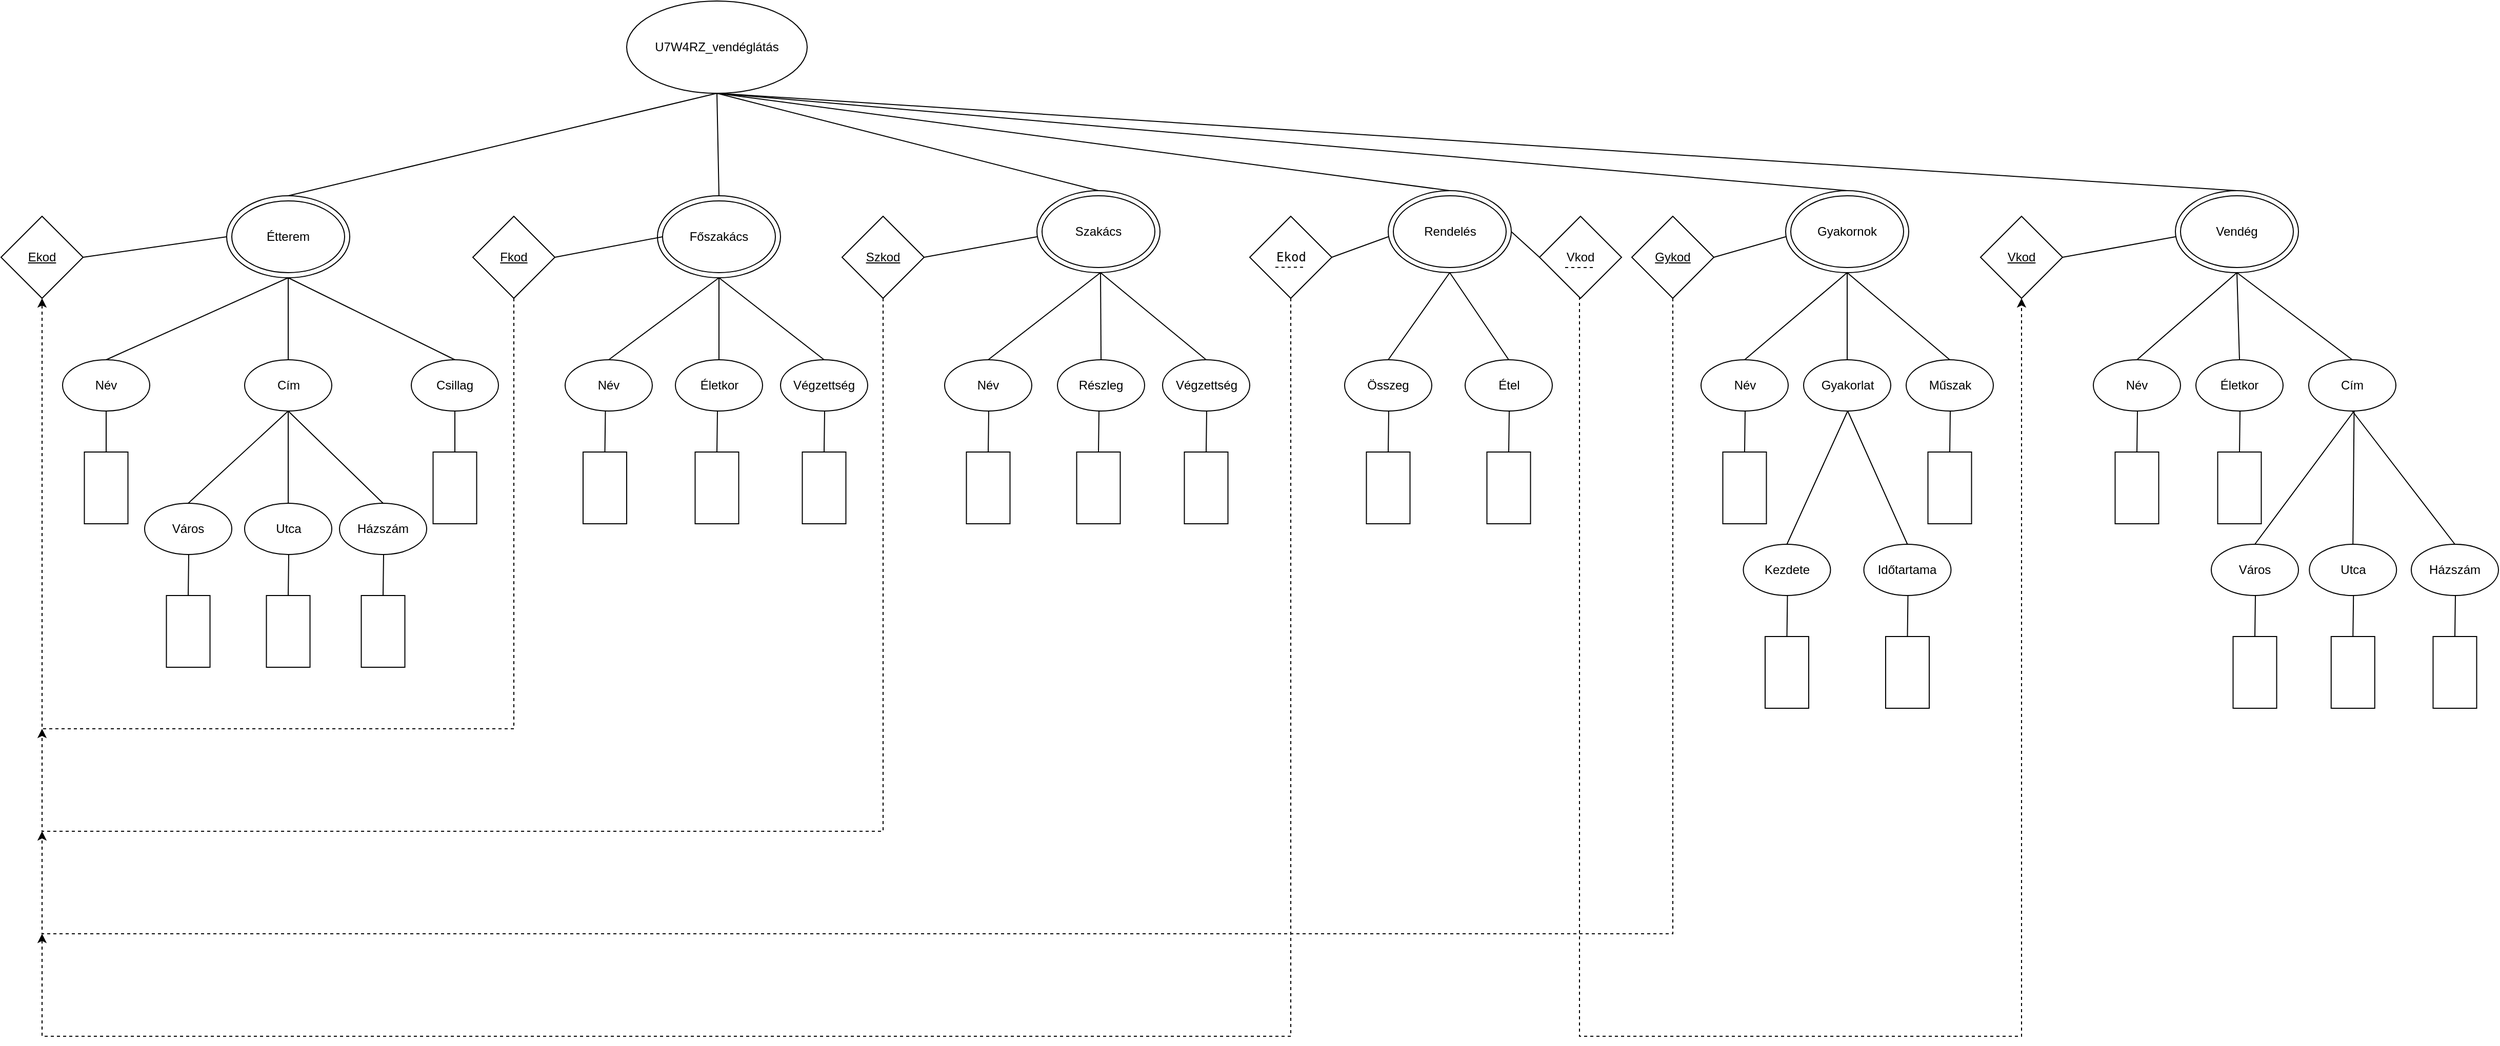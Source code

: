 <mxfile version="28.2.5">
  <diagram name="1 oldal" id="_nQqRZ-DHJSDxQSo--ur">
    <mxGraphModel dx="2722" dy="1145" grid="1" gridSize="10" guides="1" tooltips="1" connect="1" arrows="1" fold="1" page="1" pageScale="1" pageWidth="827" pageHeight="1169" math="0" shadow="0">
      <root>
        <mxCell id="0" />
        <mxCell id="1" parent="0" />
        <mxCell id="N8nY6ACUageVCmm9aM_i-1" value="U7W4RZ_vendéglátás" style="ellipse;whiteSpace=wrap;html=1;" parent="1" vertex="1">
          <mxGeometry x="420" y="50" width="176" height="90" as="geometry" />
        </mxCell>
        <mxCell id="N8nY6ACUageVCmm9aM_i-2" value="" style="ellipse;whiteSpace=wrap;html=1;" parent="1" vertex="1">
          <mxGeometry x="30" y="240" width="120" height="80" as="geometry" />
        </mxCell>
        <mxCell id="N8nY6ACUageVCmm9aM_i-3" value="Étterem" style="ellipse;whiteSpace=wrap;html=1;" parent="1" vertex="1">
          <mxGeometry x="35" y="245" width="110" height="70" as="geometry" />
        </mxCell>
        <mxCell id="N8nY6ACUageVCmm9aM_i-4" value="" style="ellipse;whiteSpace=wrap;html=1;" parent="1" vertex="1">
          <mxGeometry x="450" y="240" width="120" height="80" as="geometry" />
        </mxCell>
        <mxCell id="N8nY6ACUageVCmm9aM_i-5" value="Főszakács" style="ellipse;whiteSpace=wrap;html=1;" parent="1" vertex="1">
          <mxGeometry x="455" y="245" width="110" height="70" as="geometry" />
        </mxCell>
        <mxCell id="N8nY6ACUageVCmm9aM_i-6" value="" style="ellipse;whiteSpace=wrap;html=1;" parent="1" vertex="1">
          <mxGeometry x="820" y="235" width="120" height="80" as="geometry" />
        </mxCell>
        <mxCell id="N8nY6ACUageVCmm9aM_i-7" value="Szakács" style="ellipse;whiteSpace=wrap;html=1;" parent="1" vertex="1">
          <mxGeometry x="825" y="240" width="110" height="70" as="geometry" />
        </mxCell>
        <mxCell id="N8nY6ACUageVCmm9aM_i-8" value="" style="ellipse;whiteSpace=wrap;html=1;" parent="1" vertex="1">
          <mxGeometry x="1930" y="235" width="120" height="80" as="geometry" />
        </mxCell>
        <mxCell id="N8nY6ACUageVCmm9aM_i-9" value="Vendég" style="ellipse;whiteSpace=wrap;html=1;" parent="1" vertex="1">
          <mxGeometry x="1935" y="240" width="110" height="70" as="geometry" />
        </mxCell>
        <mxCell id="N8nY6ACUageVCmm9aM_i-12" value="" style="ellipse;whiteSpace=wrap;html=1;" parent="1" vertex="1">
          <mxGeometry x="1550" y="235" width="120" height="80" as="geometry" />
        </mxCell>
        <mxCell id="N8nY6ACUageVCmm9aM_i-13" value="Gyakornok" style="ellipse;whiteSpace=wrap;html=1;" parent="1" vertex="1">
          <mxGeometry x="1555" y="240" width="110" height="70" as="geometry" />
        </mxCell>
        <mxCell id="N8nY6ACUageVCmm9aM_i-14" value="" style="ellipse;whiteSpace=wrap;html=1;" parent="1" vertex="1">
          <mxGeometry x="1162.5" y="235" width="120" height="80" as="geometry" />
        </mxCell>
        <mxCell id="N8nY6ACUageVCmm9aM_i-15" value="Rendelés" style="ellipse;whiteSpace=wrap;html=1;" parent="1" vertex="1">
          <mxGeometry x="1167.5" y="240" width="110" height="70" as="geometry" />
        </mxCell>
        <mxCell id="N8nY6ACUageVCmm9aM_i-16" value="" style="endArrow=none;html=1;rounded=0;entryX=0.5;entryY=1;entryDx=0;entryDy=0;exitX=0.5;exitY=0;exitDx=0;exitDy=0;" parent="1" source="N8nY6ACUageVCmm9aM_i-2" target="N8nY6ACUageVCmm9aM_i-1" edge="1">
          <mxGeometry width="50" height="50" relative="1" as="geometry">
            <mxPoint x="390" y="380" as="sourcePoint" />
            <mxPoint x="440" y="330" as="targetPoint" />
          </mxGeometry>
        </mxCell>
        <mxCell id="N8nY6ACUageVCmm9aM_i-17" value="" style="endArrow=none;html=1;rounded=0;entryX=0.5;entryY=1;entryDx=0;entryDy=0;exitX=0.5;exitY=0;exitDx=0;exitDy=0;" parent="1" source="N8nY6ACUageVCmm9aM_i-4" target="N8nY6ACUageVCmm9aM_i-1" edge="1">
          <mxGeometry width="50" height="50" relative="1" as="geometry">
            <mxPoint x="695" y="285" as="sourcePoint" />
            <mxPoint x="763" y="135" as="targetPoint" />
          </mxGeometry>
        </mxCell>
        <mxCell id="N8nY6ACUageVCmm9aM_i-18" value="" style="endArrow=none;html=1;rounded=0;entryX=0.5;entryY=1;entryDx=0;entryDy=0;exitX=0.5;exitY=0;exitDx=0;exitDy=0;" parent="1" source="N8nY6ACUageVCmm9aM_i-6" target="N8nY6ACUageVCmm9aM_i-1" edge="1">
          <mxGeometry width="50" height="50" relative="1" as="geometry">
            <mxPoint x="800" y="325" as="sourcePoint" />
            <mxPoint x="798" y="145" as="targetPoint" />
          </mxGeometry>
        </mxCell>
        <mxCell id="N8nY6ACUageVCmm9aM_i-19" value="" style="endArrow=none;html=1;rounded=0;entryX=0.5;entryY=1;entryDx=0;entryDy=0;exitX=0.5;exitY=0;exitDx=0;exitDy=0;" parent="1" source="N8nY6ACUageVCmm9aM_i-14" target="N8nY6ACUageVCmm9aM_i-1" edge="1">
          <mxGeometry width="50" height="50" relative="1" as="geometry">
            <mxPoint x="880" y="325" as="sourcePoint" />
            <mxPoint x="798" y="145" as="targetPoint" />
          </mxGeometry>
        </mxCell>
        <mxCell id="N8nY6ACUageVCmm9aM_i-20" value="" style="endArrow=none;html=1;rounded=0;entryX=0.5;entryY=1;entryDx=0;entryDy=0;exitX=0.5;exitY=0;exitDx=0;exitDy=0;" parent="1" source="N8nY6ACUageVCmm9aM_i-12" target="N8nY6ACUageVCmm9aM_i-1" edge="1">
          <mxGeometry width="50" height="50" relative="1" as="geometry">
            <mxPoint x="1020" y="325" as="sourcePoint" />
            <mxPoint x="798" y="145" as="targetPoint" />
          </mxGeometry>
        </mxCell>
        <mxCell id="N8nY6ACUageVCmm9aM_i-21" value="" style="endArrow=none;html=1;rounded=0;exitX=0.5;exitY=0;exitDx=0;exitDy=0;entryX=0.5;entryY=1;entryDx=0;entryDy=0;" parent="1" source="N8nY6ACUageVCmm9aM_i-8" target="N8nY6ACUageVCmm9aM_i-1" edge="1">
          <mxGeometry width="50" height="50" relative="1" as="geometry">
            <mxPoint x="1100" y="225" as="sourcePoint" />
            <mxPoint x="800" y="145" as="targetPoint" />
          </mxGeometry>
        </mxCell>
        <mxCell id="N8nY6ACUageVCmm9aM_i-22" value="Név" style="ellipse;whiteSpace=wrap;html=1;" parent="1" vertex="1">
          <mxGeometry x="-130" y="400" width="85" height="50" as="geometry" />
        </mxCell>
        <mxCell id="N8nY6ACUageVCmm9aM_i-23" value="Cím" style="ellipse;whiteSpace=wrap;html=1;" parent="1" vertex="1">
          <mxGeometry x="47.5" y="400" width="85" height="50" as="geometry" />
        </mxCell>
        <mxCell id="N8nY6ACUageVCmm9aM_i-24" value="Csillag" style="ellipse;whiteSpace=wrap;html=1;" parent="1" vertex="1">
          <mxGeometry x="210" y="400" width="85" height="50" as="geometry" />
        </mxCell>
        <mxCell id="N8nY6ACUageVCmm9aM_i-25" value="" style="endArrow=none;html=1;rounded=0;entryX=0.5;entryY=1;entryDx=0;entryDy=0;exitX=0.5;exitY=0;exitDx=0;exitDy=0;" parent="1" source="N8nY6ACUageVCmm9aM_i-22" target="N8nY6ACUageVCmm9aM_i-2" edge="1">
          <mxGeometry width="50" height="50" relative="1" as="geometry">
            <mxPoint x="330" y="380" as="sourcePoint" />
            <mxPoint x="20" y="320" as="targetPoint" />
          </mxGeometry>
        </mxCell>
        <mxCell id="N8nY6ACUageVCmm9aM_i-26" value="" style="endArrow=none;html=1;rounded=0;entryX=0.5;entryY=1;entryDx=0;entryDy=0;exitX=0.5;exitY=0;exitDx=0;exitDy=0;" parent="1" source="N8nY6ACUageVCmm9aM_i-23" target="N8nY6ACUageVCmm9aM_i-2" edge="1">
          <mxGeometry width="50" height="50" relative="1" as="geometry">
            <mxPoint x="30" y="440" as="sourcePoint" />
            <mxPoint x="137" y="360" as="targetPoint" />
          </mxGeometry>
        </mxCell>
        <mxCell id="N8nY6ACUageVCmm9aM_i-27" value="" style="endArrow=none;html=1;rounded=0;entryX=0.5;entryY=1;entryDx=0;entryDy=0;exitX=0.5;exitY=0;exitDx=0;exitDy=0;" parent="1" source="N8nY6ACUageVCmm9aM_i-24" target="N8nY6ACUageVCmm9aM_i-2" edge="1">
          <mxGeometry width="50" height="50" relative="1" as="geometry">
            <mxPoint x="210" y="450" as="sourcePoint" />
            <mxPoint x="150" y="320" as="targetPoint" />
          </mxGeometry>
        </mxCell>
        <mxCell id="N8nY6ACUageVCmm9aM_i-28" value="" style="rounded=0;whiteSpace=wrap;html=1;direction=south;" parent="1" vertex="1">
          <mxGeometry x="-108.75" y="490" width="42.5" height="70" as="geometry" />
        </mxCell>
        <mxCell id="N8nY6ACUageVCmm9aM_i-29" value="" style="endArrow=none;html=1;rounded=0;entryX=0.5;entryY=1;entryDx=0;entryDy=0;exitX=0;exitY=0.5;exitDx=0;exitDy=0;" parent="1" source="N8nY6ACUageVCmm9aM_i-28" target="N8nY6ACUageVCmm9aM_i-22" edge="1">
          <mxGeometry width="50" height="50" relative="1" as="geometry">
            <mxPoint x="330" y="380" as="sourcePoint" />
            <mxPoint x="380" y="330" as="targetPoint" />
          </mxGeometry>
        </mxCell>
        <mxCell id="N8nY6ACUageVCmm9aM_i-30" value="" style="rounded=0;whiteSpace=wrap;html=1;direction=south;" parent="1" vertex="1">
          <mxGeometry x="231.25" y="490" width="42.5" height="70" as="geometry" />
        </mxCell>
        <mxCell id="N8nY6ACUageVCmm9aM_i-31" value="" style="endArrow=none;html=1;rounded=0;exitX=0;exitY=0.5;exitDx=0;exitDy=0;entryX=0.5;entryY=1;entryDx=0;entryDy=0;" parent="1" source="N8nY6ACUageVCmm9aM_i-30" target="N8nY6ACUageVCmm9aM_i-24" edge="1">
          <mxGeometry width="50" height="50" relative="1" as="geometry">
            <mxPoint x="40" y="500" as="sourcePoint" />
            <mxPoint x="60" y="470" as="targetPoint" />
          </mxGeometry>
        </mxCell>
        <mxCell id="N8nY6ACUageVCmm9aM_i-32" value="Város" style="ellipse;whiteSpace=wrap;html=1;" parent="1" vertex="1">
          <mxGeometry x="-50" y="540" width="85" height="50" as="geometry" />
        </mxCell>
        <mxCell id="N8nY6ACUageVCmm9aM_i-33" value="Utca" style="ellipse;whiteSpace=wrap;html=1;" parent="1" vertex="1">
          <mxGeometry x="47.5" y="540" width="85" height="50" as="geometry" />
        </mxCell>
        <mxCell id="N8nY6ACUageVCmm9aM_i-34" value="Házszám" style="ellipse;whiteSpace=wrap;html=1;" parent="1" vertex="1">
          <mxGeometry x="140" y="540" width="85" height="50" as="geometry" />
        </mxCell>
        <mxCell id="N8nY6ACUageVCmm9aM_i-35" value="" style="endArrow=none;html=1;rounded=0;entryX=0.5;entryY=1;entryDx=0;entryDy=0;exitX=0.5;exitY=0;exitDx=0;exitDy=0;" parent="1" source="N8nY6ACUageVCmm9aM_i-32" target="N8nY6ACUageVCmm9aM_i-23" edge="1">
          <mxGeometry width="50" height="50" relative="1" as="geometry">
            <mxPoint x="-20" y="450" as="sourcePoint" />
            <mxPoint x="157" y="370" as="targetPoint" />
          </mxGeometry>
        </mxCell>
        <mxCell id="N8nY6ACUageVCmm9aM_i-36" value="" style="endArrow=none;html=1;rounded=0;entryX=0.5;entryY=1;entryDx=0;entryDy=0;exitX=0.5;exitY=0;exitDx=0;exitDy=0;" parent="1" source="N8nY6ACUageVCmm9aM_i-33" target="N8nY6ACUageVCmm9aM_i-23" edge="1">
          <mxGeometry width="50" height="50" relative="1" as="geometry">
            <mxPoint x="150" y="540" as="sourcePoint" />
            <mxPoint x="327" y="460" as="targetPoint" />
          </mxGeometry>
        </mxCell>
        <mxCell id="N8nY6ACUageVCmm9aM_i-37" value="" style="endArrow=none;html=1;rounded=0;entryX=0.5;entryY=1;entryDx=0;entryDy=0;exitX=0.5;exitY=0;exitDx=0;exitDy=0;" parent="1" source="N8nY6ACUageVCmm9aM_i-34" target="N8nY6ACUageVCmm9aM_i-23" edge="1">
          <mxGeometry width="50" height="50" relative="1" as="geometry">
            <mxPoint x="100" y="550" as="sourcePoint" />
            <mxPoint x="277" y="470" as="targetPoint" />
          </mxGeometry>
        </mxCell>
        <mxCell id="N8nY6ACUageVCmm9aM_i-38" value="" style="rounded=0;whiteSpace=wrap;html=1;direction=south;" parent="1" vertex="1">
          <mxGeometry x="-28.75" y="630" width="42.5" height="70" as="geometry" />
        </mxCell>
        <mxCell id="N8nY6ACUageVCmm9aM_i-39" value="" style="endArrow=none;html=1;rounded=0;entryX=0.5;entryY=1;entryDx=0;entryDy=0;exitX=0;exitY=0.5;exitDx=0;exitDy=0;" parent="1" source="N8nY6ACUageVCmm9aM_i-38" edge="1">
          <mxGeometry width="50" height="50" relative="1" as="geometry">
            <mxPoint x="410" y="520" as="sourcePoint" />
            <mxPoint x="-7" y="590" as="targetPoint" />
          </mxGeometry>
        </mxCell>
        <mxCell id="N8nY6ACUageVCmm9aM_i-40" value="" style="rounded=0;whiteSpace=wrap;html=1;direction=south;" parent="1" vertex="1">
          <mxGeometry x="68.75" y="630" width="42.5" height="70" as="geometry" />
        </mxCell>
        <mxCell id="N8nY6ACUageVCmm9aM_i-41" value="" style="endArrow=none;html=1;rounded=0;entryX=0.5;entryY=1;entryDx=0;entryDy=0;exitX=0;exitY=0.5;exitDx=0;exitDy=0;" parent="1" source="N8nY6ACUageVCmm9aM_i-40" edge="1">
          <mxGeometry width="50" height="50" relative="1" as="geometry">
            <mxPoint x="507.5" y="520" as="sourcePoint" />
            <mxPoint x="90.5" y="590" as="targetPoint" />
          </mxGeometry>
        </mxCell>
        <mxCell id="N8nY6ACUageVCmm9aM_i-42" value="" style="rounded=0;whiteSpace=wrap;html=1;direction=south;" parent="1" vertex="1">
          <mxGeometry x="161.25" y="630" width="42.5" height="70" as="geometry" />
        </mxCell>
        <mxCell id="N8nY6ACUageVCmm9aM_i-43" value="" style="endArrow=none;html=1;rounded=0;entryX=0.5;entryY=1;entryDx=0;entryDy=0;exitX=0;exitY=0.5;exitDx=0;exitDy=0;" parent="1" source="N8nY6ACUageVCmm9aM_i-42" edge="1">
          <mxGeometry width="50" height="50" relative="1" as="geometry">
            <mxPoint x="600" y="520" as="sourcePoint" />
            <mxPoint x="183" y="590" as="targetPoint" />
          </mxGeometry>
        </mxCell>
        <mxCell id="N8nY6ACUageVCmm9aM_i-44" value="&lt;u&gt;Ekod&lt;/u&gt;" style="rhombus;whiteSpace=wrap;html=1;" parent="1" vertex="1">
          <mxGeometry x="-190" y="260" width="80" height="80" as="geometry" />
        </mxCell>
        <mxCell id="N8nY6ACUageVCmm9aM_i-45" value="" style="endArrow=none;html=1;rounded=0;entryX=0;entryY=0.5;entryDx=0;entryDy=0;exitX=1;exitY=0.5;exitDx=0;exitDy=0;" parent="1" source="N8nY6ACUageVCmm9aM_i-44" target="N8nY6ACUageVCmm9aM_i-2" edge="1">
          <mxGeometry width="50" height="50" relative="1" as="geometry">
            <mxPoint x="10" y="410" as="sourcePoint" />
            <mxPoint x="187" y="330" as="targetPoint" />
          </mxGeometry>
        </mxCell>
        <mxCell id="il1cukU8HczHpNiMkcWU-1" value="Név" style="ellipse;whiteSpace=wrap;html=1;" parent="1" vertex="1">
          <mxGeometry x="360" y="400" width="85" height="50" as="geometry" />
        </mxCell>
        <mxCell id="il1cukU8HczHpNiMkcWU-2" value="" style="endArrow=none;html=1;rounded=0;entryX=0.5;entryY=1;entryDx=0;entryDy=0;exitX=0.5;exitY=0;exitDx=0;exitDy=0;" parent="1" source="il1cukU8HczHpNiMkcWU-1" target="N8nY6ACUageVCmm9aM_i-4" edge="1">
          <mxGeometry width="50" height="50" relative="1" as="geometry">
            <mxPoint x="820" y="380" as="sourcePoint" />
            <mxPoint x="525" y="260" as="targetPoint" />
          </mxGeometry>
        </mxCell>
        <mxCell id="il1cukU8HczHpNiMkcWU-3" value="Életkor" style="ellipse;whiteSpace=wrap;html=1;" parent="1" vertex="1">
          <mxGeometry x="467.5" y="400" width="85" height="50" as="geometry" />
        </mxCell>
        <mxCell id="il1cukU8HczHpNiMkcWU-4" value="" style="endArrow=none;html=1;rounded=0;entryX=0.5;entryY=1;entryDx=0;entryDy=0;exitX=0.5;exitY=0;exitDx=0;exitDy=0;" parent="1" source="il1cukU8HczHpNiMkcWU-3" target="N8nY6ACUageVCmm9aM_i-4" edge="1">
          <mxGeometry width="50" height="50" relative="1" as="geometry">
            <mxPoint x="945" y="400" as="sourcePoint" />
            <mxPoint x="495" y="260" as="targetPoint" />
          </mxGeometry>
        </mxCell>
        <mxCell id="il1cukU8HczHpNiMkcWU-5" value="Végzettség" style="ellipse;whiteSpace=wrap;html=1;" parent="1" vertex="1">
          <mxGeometry x="570" y="400" width="85" height="50" as="geometry" />
        </mxCell>
        <mxCell id="il1cukU8HczHpNiMkcWU-6" value="" style="endArrow=none;html=1;rounded=0;entryX=0.5;entryY=1;entryDx=0;entryDy=0;exitX=0.5;exitY=0;exitDx=0;exitDy=0;" parent="1" source="il1cukU8HczHpNiMkcWU-5" target="N8nY6ACUageVCmm9aM_i-4" edge="1">
          <mxGeometry width="50" height="50" relative="1" as="geometry">
            <mxPoint x="1010" y="430" as="sourcePoint" />
            <mxPoint x="770" y="370" as="targetPoint" />
          </mxGeometry>
        </mxCell>
        <mxCell id="il1cukU8HczHpNiMkcWU-7" value="&lt;u&gt;Fkod&lt;/u&gt;" style="rhombus;whiteSpace=wrap;html=1;" parent="1" vertex="1">
          <mxGeometry x="270" y="260" width="80" height="80" as="geometry" />
        </mxCell>
        <mxCell id="il1cukU8HczHpNiMkcWU-8" value="" style="endArrow=none;html=1;rounded=0;entryX=0;entryY=0.5;entryDx=0;entryDy=0;exitX=1;exitY=0.5;exitDx=0;exitDy=0;" parent="1" source="il1cukU8HczHpNiMkcWU-7" edge="1">
          <mxGeometry width="50" height="50" relative="1" as="geometry">
            <mxPoint x="421.25" y="410" as="sourcePoint" />
            <mxPoint x="455" y="280" as="targetPoint" />
          </mxGeometry>
        </mxCell>
        <mxCell id="eT_4xWU_fe6jKY7ryJaL-1" value="&lt;u&gt;Szkod&lt;/u&gt;" style="rhombus;whiteSpace=wrap;html=1;" parent="1" vertex="1">
          <mxGeometry x="630" y="260" width="80" height="80" as="geometry" />
        </mxCell>
        <mxCell id="eT_4xWU_fe6jKY7ryJaL-2" value="" style="endArrow=none;html=1;rounded=0;entryX=0;entryY=0.5;entryDx=0;entryDy=0;exitX=1;exitY=0.5;exitDx=0;exitDy=0;" parent="1" source="eT_4xWU_fe6jKY7ryJaL-1" edge="1">
          <mxGeometry width="50" height="50" relative="1" as="geometry">
            <mxPoint x="786.25" y="410" as="sourcePoint" />
            <mxPoint x="820" y="280" as="targetPoint" />
          </mxGeometry>
        </mxCell>
        <mxCell id="eT_4xWU_fe6jKY7ryJaL-3" value="Név" style="ellipse;whiteSpace=wrap;html=1;" parent="1" vertex="1">
          <mxGeometry x="730" y="400" width="85" height="50" as="geometry" />
        </mxCell>
        <mxCell id="eT_4xWU_fe6jKY7ryJaL-4" value="Részleg" style="ellipse;whiteSpace=wrap;html=1;" parent="1" vertex="1">
          <mxGeometry x="840" y="400" width="85" height="50" as="geometry" />
        </mxCell>
        <mxCell id="eT_4xWU_fe6jKY7ryJaL-5" value="Végzettség" style="ellipse;whiteSpace=wrap;html=1;" parent="1" vertex="1">
          <mxGeometry x="942.5" y="400" width="85" height="50" as="geometry" />
        </mxCell>
        <mxCell id="eT_4xWU_fe6jKY7ryJaL-6" value="" style="endArrow=none;html=1;rounded=0;entryX=0.5;entryY=1;entryDx=0;entryDy=0;exitX=0.5;exitY=0;exitDx=0;exitDy=0;" parent="1" source="eT_4xWU_fe6jKY7ryJaL-3" edge="1">
          <mxGeometry width="50" height="50" relative="1" as="geometry">
            <mxPoint x="775" y="395" as="sourcePoint" />
            <mxPoint x="882" y="315" as="targetPoint" />
          </mxGeometry>
        </mxCell>
        <mxCell id="eT_4xWU_fe6jKY7ryJaL-7" value="" style="endArrow=none;html=1;rounded=0;entryX=0.5;entryY=1;entryDx=0;entryDy=0;exitX=0.5;exitY=0;exitDx=0;exitDy=0;" parent="1" source="eT_4xWU_fe6jKY7ryJaL-4" edge="1">
          <mxGeometry width="50" height="50" relative="1" as="geometry">
            <mxPoint x="882" y="395" as="sourcePoint" />
            <mxPoint x="882" y="315" as="targetPoint" />
          </mxGeometry>
        </mxCell>
        <mxCell id="eT_4xWU_fe6jKY7ryJaL-8" value="" style="endArrow=none;html=1;rounded=0;entryX=0.5;entryY=1;entryDx=0;entryDy=0;exitX=0.5;exitY=0;exitDx=0;exitDy=0;" parent="1" source="eT_4xWU_fe6jKY7ryJaL-5" edge="1">
          <mxGeometry width="50" height="50" relative="1" as="geometry">
            <mxPoint x="985" y="395" as="sourcePoint" />
            <mxPoint x="882" y="315" as="targetPoint" />
          </mxGeometry>
        </mxCell>
        <mxCell id="eT_4xWU_fe6jKY7ryJaL-10" value="Összeg" style="ellipse;whiteSpace=wrap;html=1;" parent="1" vertex="1">
          <mxGeometry x="1120" y="400" width="85" height="50" as="geometry" />
        </mxCell>
        <mxCell id="eT_4xWU_fe6jKY7ryJaL-11" value="Étel" style="ellipse;whiteSpace=wrap;html=1;" parent="1" vertex="1">
          <mxGeometry x="1237.5" y="400" width="85" height="50" as="geometry" />
        </mxCell>
        <mxCell id="eT_4xWU_fe6jKY7ryJaL-12" value="" style="endArrow=none;html=1;rounded=0;entryX=0.5;entryY=1;entryDx=0;entryDy=0;exitX=0.5;exitY=0;exitDx=0;exitDy=0;" parent="1" source="eT_4xWU_fe6jKY7ryJaL-10" target="N8nY6ACUageVCmm9aM_i-14" edge="1">
          <mxGeometry width="50" height="50" relative="1" as="geometry">
            <mxPoint x="1043" y="435" as="sourcePoint" />
            <mxPoint x="940" y="350" as="targetPoint" />
          </mxGeometry>
        </mxCell>
        <mxCell id="eT_4xWU_fe6jKY7ryJaL-13" value="" style="endArrow=none;html=1;rounded=0;entryX=0.5;entryY=1;entryDx=0;entryDy=0;exitX=0.5;exitY=0;exitDx=0;exitDy=0;" parent="1" source="eT_4xWU_fe6jKY7ryJaL-11" target="N8nY6ACUageVCmm9aM_i-14" edge="1">
          <mxGeometry width="50" height="50" relative="1" as="geometry">
            <mxPoint x="1343" y="425" as="sourcePoint" />
            <mxPoint x="1240" y="340" as="targetPoint" />
          </mxGeometry>
        </mxCell>
        <mxCell id="eT_4xWU_fe6jKY7ryJaL-14" value="Név" style="ellipse;whiteSpace=wrap;html=1;" parent="1" vertex="1">
          <mxGeometry x="1467.5" y="400" width="85" height="50" as="geometry" />
        </mxCell>
        <mxCell id="eT_4xWU_fe6jKY7ryJaL-15" value="&lt;u&gt;Gykod&lt;/u&gt;" style="rhombus;whiteSpace=wrap;html=1;" parent="1" vertex="1">
          <mxGeometry x="1400" y="260" width="80" height="80" as="geometry" />
        </mxCell>
        <mxCell id="eT_4xWU_fe6jKY7ryJaL-16" value="" style="endArrow=none;html=1;rounded=0;entryX=0;entryY=0.5;entryDx=0;entryDy=0;exitX=1;exitY=0.5;exitDx=0;exitDy=0;" parent="1" source="eT_4xWU_fe6jKY7ryJaL-15" edge="1">
          <mxGeometry width="50" height="50" relative="1" as="geometry">
            <mxPoint x="1516.25" y="410" as="sourcePoint" />
            <mxPoint x="1550" y="280" as="targetPoint" />
          </mxGeometry>
        </mxCell>
        <mxCell id="eT_4xWU_fe6jKY7ryJaL-17" value="Gyakorlat" style="ellipse;whiteSpace=wrap;html=1;" parent="1" vertex="1">
          <mxGeometry x="1567.5" y="400" width="85" height="50" as="geometry" />
        </mxCell>
        <mxCell id="eT_4xWU_fe6jKY7ryJaL-18" value="Műszak" style="ellipse;whiteSpace=wrap;html=1;" parent="1" vertex="1">
          <mxGeometry x="1667.5" y="400" width="85" height="50" as="geometry" />
        </mxCell>
        <mxCell id="eT_4xWU_fe6jKY7ryJaL-19" value="" style="endArrow=none;html=1;rounded=0;entryX=0.5;entryY=1;entryDx=0;entryDy=0;exitX=0.5;exitY=0;exitDx=0;exitDy=0;" parent="1" source="eT_4xWU_fe6jKY7ryJaL-14" target="N8nY6ACUageVCmm9aM_i-12" edge="1">
          <mxGeometry width="50" height="50" relative="1" as="geometry">
            <mxPoint x="1307" y="455" as="sourcePoint" />
            <mxPoint x="1250" y="370" as="targetPoint" />
          </mxGeometry>
        </mxCell>
        <mxCell id="eT_4xWU_fe6jKY7ryJaL-20" value="" style="endArrow=none;html=1;rounded=0;entryX=0.5;entryY=1;entryDx=0;entryDy=0;exitX=0.5;exitY=0;exitDx=0;exitDy=0;" parent="1" source="eT_4xWU_fe6jKY7ryJaL-17" target="N8nY6ACUageVCmm9aM_i-12" edge="1">
          <mxGeometry width="50" height="50" relative="1" as="geometry">
            <mxPoint x="1557" y="465" as="sourcePoint" />
            <mxPoint x="1500" y="380" as="targetPoint" />
          </mxGeometry>
        </mxCell>
        <mxCell id="eT_4xWU_fe6jKY7ryJaL-21" value="" style="endArrow=none;html=1;rounded=0;entryX=0.5;entryY=1;entryDx=0;entryDy=0;exitX=0.5;exitY=0;exitDx=0;exitDy=0;" parent="1" source="eT_4xWU_fe6jKY7ryJaL-18" target="N8nY6ACUageVCmm9aM_i-12" edge="1">
          <mxGeometry width="50" height="50" relative="1" as="geometry">
            <mxPoint x="1707" y="465" as="sourcePoint" />
            <mxPoint x="1650" y="380" as="targetPoint" />
          </mxGeometry>
        </mxCell>
        <mxCell id="eT_4xWU_fe6jKY7ryJaL-22" value="Kezdete" style="ellipse;whiteSpace=wrap;html=1;" parent="1" vertex="1">
          <mxGeometry x="1508.75" y="580" width="85" height="50" as="geometry" />
        </mxCell>
        <mxCell id="eT_4xWU_fe6jKY7ryJaL-23" value="Időtartama" style="ellipse;whiteSpace=wrap;html=1;" parent="1" vertex="1">
          <mxGeometry x="1626.25" y="580" width="85" height="50" as="geometry" />
        </mxCell>
        <mxCell id="eT_4xWU_fe6jKY7ryJaL-24" value="" style="endArrow=none;html=1;rounded=0;entryX=0.5;entryY=1;entryDx=0;entryDy=0;exitX=0.5;exitY=0;exitDx=0;exitDy=0;" parent="1" source="eT_4xWU_fe6jKY7ryJaL-22" edge="1">
          <mxGeometry width="50" height="50" relative="1" as="geometry">
            <mxPoint x="1430.5" y="570" as="sourcePoint" />
            <mxPoint x="1610.5" y="450" as="targetPoint" />
          </mxGeometry>
        </mxCell>
        <mxCell id="eT_4xWU_fe6jKY7ryJaL-25" value="" style="endArrow=none;html=1;rounded=0;entryX=0.5;entryY=1;entryDx=0;entryDy=0;exitX=0.5;exitY=0;exitDx=0;exitDy=0;" parent="1" source="eT_4xWU_fe6jKY7ryJaL-23" edge="1">
          <mxGeometry width="50" height="50" relative="1" as="geometry">
            <mxPoint x="1730.5" y="560" as="sourcePoint" />
            <mxPoint x="1610.5" y="450" as="targetPoint" />
          </mxGeometry>
        </mxCell>
        <mxCell id="eT_4xWU_fe6jKY7ryJaL-26" value="&lt;u&gt;Vkod&lt;/u&gt;" style="rhombus;whiteSpace=wrap;html=1;" parent="1" vertex="1">
          <mxGeometry x="1740" y="260" width="80" height="80" as="geometry" />
        </mxCell>
        <mxCell id="eT_4xWU_fe6jKY7ryJaL-27" value="" style="endArrow=none;html=1;rounded=0;entryX=0;entryY=0.5;entryDx=0;entryDy=0;exitX=1;exitY=0.5;exitDx=0;exitDy=0;" parent="1" source="eT_4xWU_fe6jKY7ryJaL-26" edge="1">
          <mxGeometry width="50" height="50" relative="1" as="geometry">
            <mxPoint x="1896.25" y="410" as="sourcePoint" />
            <mxPoint x="1930" y="280" as="targetPoint" />
          </mxGeometry>
        </mxCell>
        <mxCell id="eT_4xWU_fe6jKY7ryJaL-28" value="Név" style="ellipse;whiteSpace=wrap;html=1;" parent="1" vertex="1">
          <mxGeometry x="1850" y="400" width="85" height="50" as="geometry" />
        </mxCell>
        <mxCell id="eT_4xWU_fe6jKY7ryJaL-29" value="Életkor" style="ellipse;whiteSpace=wrap;html=1;" parent="1" vertex="1">
          <mxGeometry x="1950" y="400" width="85" height="50" as="geometry" />
        </mxCell>
        <mxCell id="eT_4xWU_fe6jKY7ryJaL-31" value="" style="endArrow=none;html=1;rounded=0;entryX=0.5;entryY=1;entryDx=0;entryDy=0;exitX=0.5;exitY=0;exitDx=0;exitDy=0;" parent="1" source="eT_4xWU_fe6jKY7ryJaL-28" target="N8nY6ACUageVCmm9aM_i-8" edge="1">
          <mxGeometry width="50" height="50" relative="1" as="geometry">
            <mxPoint x="1570" y="425" as="sourcePoint" />
            <mxPoint x="1670" y="340" as="targetPoint" />
          </mxGeometry>
        </mxCell>
        <mxCell id="eT_4xWU_fe6jKY7ryJaL-32" value="" style="endArrow=none;html=1;rounded=0;entryX=0.5;entryY=1;entryDx=0;entryDy=0;exitX=0.5;exitY=0;exitDx=0;exitDy=0;" parent="1" source="eT_4xWU_fe6jKY7ryJaL-29" target="N8nY6ACUageVCmm9aM_i-8" edge="1">
          <mxGeometry width="50" height="50" relative="1" as="geometry">
            <mxPoint x="1860" y="445" as="sourcePoint" />
            <mxPoint x="1960" y="360" as="targetPoint" />
          </mxGeometry>
        </mxCell>
        <mxCell id="eT_4xWU_fe6jKY7ryJaL-33" value="Cím" style="ellipse;whiteSpace=wrap;html=1;" parent="1" vertex="1">
          <mxGeometry x="2060" y="400" width="85" height="50" as="geometry" />
        </mxCell>
        <mxCell id="eT_4xWU_fe6jKY7ryJaL-34" value="" style="endArrow=none;html=1;rounded=0;entryX=0.5;entryY=0;entryDx=0;entryDy=0;exitX=0.5;exitY=1;exitDx=0;exitDy=0;" parent="1" source="N8nY6ACUageVCmm9aM_i-8" target="eT_4xWU_fe6jKY7ryJaL-33" edge="1">
          <mxGeometry width="50" height="50" relative="1" as="geometry">
            <mxPoint x="1993" y="445" as="sourcePoint" />
            <mxPoint x="1990" y="360" as="targetPoint" />
          </mxGeometry>
        </mxCell>
        <mxCell id="eT_4xWU_fe6jKY7ryJaL-35" value="Város" style="ellipse;whiteSpace=wrap;html=1;" parent="1" vertex="1">
          <mxGeometry x="1965" y="580" width="85" height="50" as="geometry" />
        </mxCell>
        <mxCell id="eT_4xWU_fe6jKY7ryJaL-36" value="Utca" style="ellipse;whiteSpace=wrap;html=1;" parent="1" vertex="1">
          <mxGeometry x="2060.63" y="580" width="85" height="50" as="geometry" />
        </mxCell>
        <mxCell id="eT_4xWU_fe6jKY7ryJaL-37" value="" style="endArrow=none;html=1;rounded=0;entryX=0.5;entryY=1;entryDx=0;entryDy=0;exitX=0.5;exitY=0;exitDx=0;exitDy=0;" parent="1" source="eT_4xWU_fe6jKY7ryJaL-35" edge="1">
          <mxGeometry width="50" height="50" relative="1" as="geometry">
            <mxPoint x="1924.25" y="570" as="sourcePoint" />
            <mxPoint x="2104.25" y="450" as="targetPoint" />
          </mxGeometry>
        </mxCell>
        <mxCell id="eT_4xWU_fe6jKY7ryJaL-38" value="" style="endArrow=none;html=1;rounded=0;entryX=0.5;entryY=1;entryDx=0;entryDy=0;exitX=0.5;exitY=0;exitDx=0;exitDy=0;" parent="1" source="eT_4xWU_fe6jKY7ryJaL-36" edge="1">
          <mxGeometry width="50" height="50" relative="1" as="geometry">
            <mxPoint x="2224.25" y="560" as="sourcePoint" />
            <mxPoint x="2104.25" y="450" as="targetPoint" />
          </mxGeometry>
        </mxCell>
        <mxCell id="eT_4xWU_fe6jKY7ryJaL-39" value="Házszám" style="ellipse;whiteSpace=wrap;html=1;" parent="1" vertex="1">
          <mxGeometry x="2160" y="580" width="85" height="50" as="geometry" />
        </mxCell>
        <mxCell id="eT_4xWU_fe6jKY7ryJaL-40" value="" style="endArrow=none;html=1;rounded=0;entryX=0.5;entryY=1;entryDx=0;entryDy=0;exitX=0.5;exitY=0;exitDx=0;exitDy=0;" parent="1" source="eT_4xWU_fe6jKY7ryJaL-39" target="eT_4xWU_fe6jKY7ryJaL-33" edge="1">
          <mxGeometry width="50" height="50" relative="1" as="geometry">
            <mxPoint x="2260" y="660" as="sourcePoint" />
            <mxPoint x="2140" y="550" as="targetPoint" />
          </mxGeometry>
        </mxCell>
        <mxCell id="eT_4xWU_fe6jKY7ryJaL-42" value="" style="rounded=0;whiteSpace=wrap;html=1;direction=south;" parent="1" vertex="1">
          <mxGeometry x="377.5" y="490" width="42.5" height="70" as="geometry" />
        </mxCell>
        <mxCell id="eT_4xWU_fe6jKY7ryJaL-43" value="" style="endArrow=none;html=1;rounded=0;exitX=0;exitY=0.5;exitDx=0;exitDy=0;entryX=0.5;entryY=1;entryDx=0;entryDy=0;" parent="1" source="eT_4xWU_fe6jKY7ryJaL-42" edge="1">
          <mxGeometry width="50" height="50" relative="1" as="geometry">
            <mxPoint x="186.25" y="500" as="sourcePoint" />
            <mxPoint x="399.25" y="450" as="targetPoint" />
          </mxGeometry>
        </mxCell>
        <mxCell id="eT_4xWU_fe6jKY7ryJaL-44" value="" style="rounded=0;whiteSpace=wrap;html=1;direction=south;" parent="1" vertex="1">
          <mxGeometry x="486.75" y="490" width="42.5" height="70" as="geometry" />
        </mxCell>
        <mxCell id="eT_4xWU_fe6jKY7ryJaL-45" value="" style="endArrow=none;html=1;rounded=0;exitX=0;exitY=0.5;exitDx=0;exitDy=0;entryX=0.5;entryY=1;entryDx=0;entryDy=0;" parent="1" source="eT_4xWU_fe6jKY7ryJaL-44" edge="1">
          <mxGeometry width="50" height="50" relative="1" as="geometry">
            <mxPoint x="295.5" y="500" as="sourcePoint" />
            <mxPoint x="508.5" y="450" as="targetPoint" />
          </mxGeometry>
        </mxCell>
        <mxCell id="eT_4xWU_fe6jKY7ryJaL-46" value="" style="rounded=0;whiteSpace=wrap;html=1;direction=south;" parent="1" vertex="1">
          <mxGeometry x="591.25" y="490" width="42.5" height="70" as="geometry" />
        </mxCell>
        <mxCell id="eT_4xWU_fe6jKY7ryJaL-47" value="" style="endArrow=none;html=1;rounded=0;exitX=0;exitY=0.5;exitDx=0;exitDy=0;entryX=0.5;entryY=1;entryDx=0;entryDy=0;" parent="1" source="eT_4xWU_fe6jKY7ryJaL-46" edge="1">
          <mxGeometry width="50" height="50" relative="1" as="geometry">
            <mxPoint x="400" y="500" as="sourcePoint" />
            <mxPoint x="613" y="450" as="targetPoint" />
          </mxGeometry>
        </mxCell>
        <mxCell id="eT_4xWU_fe6jKY7ryJaL-48" value="" style="rounded=0;whiteSpace=wrap;html=1;direction=south;" parent="1" vertex="1">
          <mxGeometry x="751.25" y="490" width="42.5" height="70" as="geometry" />
        </mxCell>
        <mxCell id="eT_4xWU_fe6jKY7ryJaL-49" value="" style="endArrow=none;html=1;rounded=0;exitX=0;exitY=0.5;exitDx=0;exitDy=0;entryX=0.5;entryY=1;entryDx=0;entryDy=0;" parent="1" source="eT_4xWU_fe6jKY7ryJaL-48" edge="1">
          <mxGeometry width="50" height="50" relative="1" as="geometry">
            <mxPoint x="560" y="500" as="sourcePoint" />
            <mxPoint x="773" y="450" as="targetPoint" />
          </mxGeometry>
        </mxCell>
        <mxCell id="eT_4xWU_fe6jKY7ryJaL-50" value="" style="rounded=0;whiteSpace=wrap;html=1;direction=south;" parent="1" vertex="1">
          <mxGeometry x="858.75" y="490" width="42.5" height="70" as="geometry" />
        </mxCell>
        <mxCell id="eT_4xWU_fe6jKY7ryJaL-51" value="" style="endArrow=none;html=1;rounded=0;exitX=0;exitY=0.5;exitDx=0;exitDy=0;entryX=0.5;entryY=1;entryDx=0;entryDy=0;" parent="1" source="eT_4xWU_fe6jKY7ryJaL-50" edge="1">
          <mxGeometry width="50" height="50" relative="1" as="geometry">
            <mxPoint x="667.5" y="500" as="sourcePoint" />
            <mxPoint x="880.5" y="450" as="targetPoint" />
          </mxGeometry>
        </mxCell>
        <mxCell id="eT_4xWU_fe6jKY7ryJaL-52" value="" style="rounded=0;whiteSpace=wrap;html=1;direction=south;" parent="1" vertex="1">
          <mxGeometry x="963.75" y="490" width="42.5" height="70" as="geometry" />
        </mxCell>
        <mxCell id="eT_4xWU_fe6jKY7ryJaL-53" value="" style="endArrow=none;html=1;rounded=0;exitX=0;exitY=0.5;exitDx=0;exitDy=0;entryX=0.5;entryY=1;entryDx=0;entryDy=0;" parent="1" source="eT_4xWU_fe6jKY7ryJaL-52" edge="1">
          <mxGeometry width="50" height="50" relative="1" as="geometry">
            <mxPoint x="772.5" y="500" as="sourcePoint" />
            <mxPoint x="985.5" y="450" as="targetPoint" />
          </mxGeometry>
        </mxCell>
        <mxCell id="eT_4xWU_fe6jKY7ryJaL-54" value="" style="rounded=0;whiteSpace=wrap;html=1;direction=south;" parent="1" vertex="1">
          <mxGeometry x="1141.25" y="490" width="42.5" height="70" as="geometry" />
        </mxCell>
        <mxCell id="eT_4xWU_fe6jKY7ryJaL-55" value="" style="endArrow=none;html=1;rounded=0;exitX=0;exitY=0.5;exitDx=0;exitDy=0;entryX=0.5;entryY=1;entryDx=0;entryDy=0;" parent="1" source="eT_4xWU_fe6jKY7ryJaL-54" edge="1">
          <mxGeometry width="50" height="50" relative="1" as="geometry">
            <mxPoint x="950" y="500" as="sourcePoint" />
            <mxPoint x="1163" y="450" as="targetPoint" />
          </mxGeometry>
        </mxCell>
        <mxCell id="eT_4xWU_fe6jKY7ryJaL-56" value="" style="rounded=0;whiteSpace=wrap;html=1;direction=south;" parent="1" vertex="1">
          <mxGeometry x="1258.75" y="490" width="42.5" height="70" as="geometry" />
        </mxCell>
        <mxCell id="eT_4xWU_fe6jKY7ryJaL-57" value="" style="endArrow=none;html=1;rounded=0;exitX=0;exitY=0.5;exitDx=0;exitDy=0;entryX=0.5;entryY=1;entryDx=0;entryDy=0;" parent="1" source="eT_4xWU_fe6jKY7ryJaL-56" edge="1">
          <mxGeometry width="50" height="50" relative="1" as="geometry">
            <mxPoint x="1067.5" y="500" as="sourcePoint" />
            <mxPoint x="1280.5" y="450" as="targetPoint" />
          </mxGeometry>
        </mxCell>
        <mxCell id="eT_4xWU_fe6jKY7ryJaL-58" value="" style="rounded=0;whiteSpace=wrap;html=1;direction=south;" parent="1" vertex="1">
          <mxGeometry x="1488.75" y="490" width="42.5" height="70" as="geometry" />
        </mxCell>
        <mxCell id="eT_4xWU_fe6jKY7ryJaL-59" value="" style="endArrow=none;html=1;rounded=0;exitX=0;exitY=0.5;exitDx=0;exitDy=0;entryX=0.5;entryY=1;entryDx=0;entryDy=0;" parent="1" source="eT_4xWU_fe6jKY7ryJaL-58" edge="1">
          <mxGeometry width="50" height="50" relative="1" as="geometry">
            <mxPoint x="1297.5" y="500" as="sourcePoint" />
            <mxPoint x="1510.5" y="450" as="targetPoint" />
          </mxGeometry>
        </mxCell>
        <mxCell id="eT_4xWU_fe6jKY7ryJaL-60" value="" style="rounded=0;whiteSpace=wrap;html=1;direction=south;" parent="1" vertex="1">
          <mxGeometry x="1688.75" y="490" width="42.5" height="70" as="geometry" />
        </mxCell>
        <mxCell id="eT_4xWU_fe6jKY7ryJaL-61" value="" style="endArrow=none;html=1;rounded=0;exitX=0;exitY=0.5;exitDx=0;exitDy=0;entryX=0.5;entryY=1;entryDx=0;entryDy=0;" parent="1" source="eT_4xWU_fe6jKY7ryJaL-60" edge="1">
          <mxGeometry width="50" height="50" relative="1" as="geometry">
            <mxPoint x="1497.5" y="500" as="sourcePoint" />
            <mxPoint x="1710.5" y="450" as="targetPoint" />
          </mxGeometry>
        </mxCell>
        <mxCell id="eT_4xWU_fe6jKY7ryJaL-62" value="" style="rounded=0;whiteSpace=wrap;html=1;direction=south;" parent="1" vertex="1">
          <mxGeometry x="1871.25" y="490" width="42.5" height="70" as="geometry" />
        </mxCell>
        <mxCell id="eT_4xWU_fe6jKY7ryJaL-63" value="" style="endArrow=none;html=1;rounded=0;exitX=0;exitY=0.5;exitDx=0;exitDy=0;entryX=0.5;entryY=1;entryDx=0;entryDy=0;" parent="1" source="eT_4xWU_fe6jKY7ryJaL-62" edge="1">
          <mxGeometry width="50" height="50" relative="1" as="geometry">
            <mxPoint x="1680" y="500" as="sourcePoint" />
            <mxPoint x="1893" y="450" as="targetPoint" />
          </mxGeometry>
        </mxCell>
        <mxCell id="eT_4xWU_fe6jKY7ryJaL-64" value="" style="rounded=0;whiteSpace=wrap;html=1;direction=south;" parent="1" vertex="1">
          <mxGeometry x="1971.25" y="490" width="42.5" height="70" as="geometry" />
        </mxCell>
        <mxCell id="eT_4xWU_fe6jKY7ryJaL-65" value="" style="endArrow=none;html=1;rounded=0;exitX=0;exitY=0.5;exitDx=0;exitDy=0;entryX=0.5;entryY=1;entryDx=0;entryDy=0;" parent="1" source="eT_4xWU_fe6jKY7ryJaL-64" edge="1">
          <mxGeometry width="50" height="50" relative="1" as="geometry">
            <mxPoint x="1780" y="500" as="sourcePoint" />
            <mxPoint x="1993" y="450" as="targetPoint" />
          </mxGeometry>
        </mxCell>
        <mxCell id="eT_4xWU_fe6jKY7ryJaL-66" value="" style="rounded=0;whiteSpace=wrap;html=1;direction=south;" parent="1" vertex="1">
          <mxGeometry x="1986.25" y="670" width="42.5" height="70" as="geometry" />
        </mxCell>
        <mxCell id="eT_4xWU_fe6jKY7ryJaL-67" value="" style="endArrow=none;html=1;rounded=0;exitX=0;exitY=0.5;exitDx=0;exitDy=0;entryX=0.5;entryY=1;entryDx=0;entryDy=0;" parent="1" source="eT_4xWU_fe6jKY7ryJaL-66" edge="1">
          <mxGeometry width="50" height="50" relative="1" as="geometry">
            <mxPoint x="1795" y="680" as="sourcePoint" />
            <mxPoint x="2008" y="630" as="targetPoint" />
          </mxGeometry>
        </mxCell>
        <mxCell id="eT_4xWU_fe6jKY7ryJaL-68" value="" style="rounded=0;whiteSpace=wrap;html=1;direction=south;" parent="1" vertex="1">
          <mxGeometry x="2081.88" y="670" width="42.5" height="70" as="geometry" />
        </mxCell>
        <mxCell id="eT_4xWU_fe6jKY7ryJaL-69" value="" style="endArrow=none;html=1;rounded=0;exitX=0;exitY=0.5;exitDx=0;exitDy=0;entryX=0.5;entryY=1;entryDx=0;entryDy=0;" parent="1" source="eT_4xWU_fe6jKY7ryJaL-68" edge="1">
          <mxGeometry width="50" height="50" relative="1" as="geometry">
            <mxPoint x="1890.63" y="680" as="sourcePoint" />
            <mxPoint x="2103.63" y="630" as="targetPoint" />
          </mxGeometry>
        </mxCell>
        <mxCell id="eT_4xWU_fe6jKY7ryJaL-70" value="" style="rounded=0;whiteSpace=wrap;html=1;direction=south;" parent="1" vertex="1">
          <mxGeometry x="2181.25" y="670" width="42.5" height="70" as="geometry" />
        </mxCell>
        <mxCell id="eT_4xWU_fe6jKY7ryJaL-71" value="" style="endArrow=none;html=1;rounded=0;exitX=0;exitY=0.5;exitDx=0;exitDy=0;entryX=0.5;entryY=1;entryDx=0;entryDy=0;" parent="1" source="eT_4xWU_fe6jKY7ryJaL-70" edge="1">
          <mxGeometry width="50" height="50" relative="1" as="geometry">
            <mxPoint x="1990" y="680" as="sourcePoint" />
            <mxPoint x="2203" y="630" as="targetPoint" />
          </mxGeometry>
        </mxCell>
        <mxCell id="lyqXO8WcLlr-cLjGfAMW-1" value="" style="rounded=0;whiteSpace=wrap;html=1;direction=south;" parent="1" vertex="1">
          <mxGeometry x="1530" y="670" width="42.5" height="70" as="geometry" />
        </mxCell>
        <mxCell id="lyqXO8WcLlr-cLjGfAMW-2" value="" style="endArrow=none;html=1;rounded=0;exitX=0;exitY=0.5;exitDx=0;exitDy=0;entryX=0.5;entryY=1;entryDx=0;entryDy=0;" parent="1" source="lyqXO8WcLlr-cLjGfAMW-1" edge="1">
          <mxGeometry width="50" height="50" relative="1" as="geometry">
            <mxPoint x="1338.75" y="680" as="sourcePoint" />
            <mxPoint x="1551.75" y="630" as="targetPoint" />
          </mxGeometry>
        </mxCell>
        <mxCell id="lyqXO8WcLlr-cLjGfAMW-3" value="" style="rounded=0;whiteSpace=wrap;html=1;direction=south;" parent="1" vertex="1">
          <mxGeometry x="1647.5" y="670" width="42.5" height="70" as="geometry" />
        </mxCell>
        <mxCell id="lyqXO8WcLlr-cLjGfAMW-4" value="" style="endArrow=none;html=1;rounded=0;exitX=0;exitY=0.5;exitDx=0;exitDy=0;entryX=0.5;entryY=1;entryDx=0;entryDy=0;" parent="1" source="lyqXO8WcLlr-cLjGfAMW-3" edge="1">
          <mxGeometry width="50" height="50" relative="1" as="geometry">
            <mxPoint x="1456.25" y="680" as="sourcePoint" />
            <mxPoint x="1669.25" y="630" as="targetPoint" />
          </mxGeometry>
        </mxCell>
        <mxCell id="kzgvUKzADi_g2RvnMTp2-5" value="" style="endArrow=classic;html=1;rounded=0;edgeStyle=orthogonalEdgeStyle;dashed=1;" edge="1" parent="1">
          <mxGeometry width="50" height="50" relative="1" as="geometry">
            <mxPoint x="310" y="340" as="sourcePoint" />
            <mxPoint x="-150" y="340" as="targetPoint" />
            <Array as="points">
              <mxPoint x="310" y="760" />
              <mxPoint x="-150" y="760" />
            </Array>
          </mxGeometry>
        </mxCell>
        <mxCell id="kzgvUKzADi_g2RvnMTp2-9" value="" style="endArrow=classic;html=1;rounded=0;edgeStyle=orthogonalEdgeStyle;dashed=1;exitX=0.5;exitY=1;exitDx=0;exitDy=0;" edge="1" parent="1" source="eT_4xWU_fe6jKY7ryJaL-1">
          <mxGeometry width="50" height="50" relative="1" as="geometry">
            <mxPoint x="830" y="650" as="sourcePoint" />
            <mxPoint x="-150" y="760" as="targetPoint" />
            <Array as="points">
              <mxPoint x="670" y="860" />
              <mxPoint x="-150" y="860" />
            </Array>
          </mxGeometry>
        </mxCell>
        <mxCell id="kzgvUKzADi_g2RvnMTp2-10" value="" style="endArrow=classic;html=1;rounded=0;edgeStyle=orthogonalEdgeStyle;dashed=1;exitX=0.5;exitY=1;exitDx=0;exitDy=0;" edge="1" parent="1" source="eT_4xWU_fe6jKY7ryJaL-15">
          <mxGeometry width="50" height="50" relative="1" as="geometry">
            <mxPoint x="1440" y="960" as="sourcePoint" />
            <mxPoint x="-150" y="860" as="targetPoint" />
            <Array as="points">
              <mxPoint x="1440" y="960" />
              <mxPoint x="-150" y="960" />
            </Array>
          </mxGeometry>
        </mxCell>
        <mxCell id="kzgvUKzADi_g2RvnMTp2-11" value="&lt;pre&gt;Ekod&lt;/pre&gt;" style="rhombus;whiteSpace=wrap;html=1;" vertex="1" parent="1">
          <mxGeometry x="1027.5" y="260" width="80" height="80" as="geometry" />
        </mxCell>
        <mxCell id="kzgvUKzADi_g2RvnMTp2-12" value="" style="endArrow=none;html=1;rounded=0;entryX=0;entryY=0.5;entryDx=0;entryDy=0;exitX=1;exitY=0.5;exitDx=0;exitDy=0;" edge="1" parent="1" source="kzgvUKzADi_g2RvnMTp2-11">
          <mxGeometry width="50" height="50" relative="1" as="geometry">
            <mxPoint x="1128.75" y="410" as="sourcePoint" />
            <mxPoint x="1162.5" y="280" as="targetPoint" />
          </mxGeometry>
        </mxCell>
        <mxCell id="kzgvUKzADi_g2RvnMTp2-16" value="" style="endArrow=classic;html=1;rounded=0;edgeStyle=orthogonalEdgeStyle;dashed=1;entryX=0.5;entryY=1;entryDx=0;entryDy=0;exitX=0.5;exitY=1;exitDx=0;exitDy=0;" edge="1" parent="1" source="kzgvUKzADi_g2RvnMTp2-11">
          <mxGeometry width="50" height="50" relative="1" as="geometry">
            <mxPoint x="1070" y="350" as="sourcePoint" />
            <mxPoint x="-150" y="960" as="targetPoint" />
            <Array as="points">
              <mxPoint x="1067" y="1060" />
              <mxPoint x="-150" y="1060" />
              <mxPoint x="-150" y="960" />
            </Array>
          </mxGeometry>
        </mxCell>
        <mxCell id="kzgvUKzADi_g2RvnMTp2-17" value="Vkod" style="rhombus;whiteSpace=wrap;html=1;" vertex="1" parent="1">
          <mxGeometry x="1310" y="260" width="80" height="80" as="geometry" />
        </mxCell>
        <mxCell id="kzgvUKzADi_g2RvnMTp2-18" value="" style="endArrow=none;html=1;rounded=0;entryX=1;entryY=0.5;entryDx=0;entryDy=0;exitX=0;exitY=0.5;exitDx=0;exitDy=0;" edge="1" parent="1" source="kzgvUKzADi_g2RvnMTp2-17" target="N8nY6ACUageVCmm9aM_i-14">
          <mxGeometry width="50" height="50" relative="1" as="geometry">
            <mxPoint x="1130" y="310" as="sourcePoint" />
            <mxPoint x="1184.5" y="290" as="targetPoint" />
          </mxGeometry>
        </mxCell>
        <mxCell id="kzgvUKzADi_g2RvnMTp2-19" value="" style="endArrow=classic;html=1;rounded=0;edgeStyle=orthogonalEdgeStyle;dashed=1;entryX=0.5;entryY=1;entryDx=0;entryDy=0;exitX=0.5;exitY=1;exitDx=0;exitDy=0;" edge="1" parent="1" target="eT_4xWU_fe6jKY7ryJaL-26">
          <mxGeometry width="50" height="50" relative="1" as="geometry">
            <mxPoint x="1350.5" y="340" as="sourcePoint" />
            <mxPoint x="1790" y="740" as="targetPoint" />
            <Array as="points">
              <mxPoint x="1349" y="340" />
              <mxPoint x="1349" y="1060" />
              <mxPoint x="1780" y="1060" />
            </Array>
          </mxGeometry>
        </mxCell>
        <mxCell id="kzgvUKzADi_g2RvnMTp2-22" value="" style="endArrow=none;dashed=1;html=1;rounded=0;" edge="1" parent="1">
          <mxGeometry width="50" height="50" relative="1" as="geometry">
            <mxPoint x="1052.5" y="309.7" as="sourcePoint" />
            <mxPoint x="1082.5" y="309.7" as="targetPoint" />
          </mxGeometry>
        </mxCell>
        <mxCell id="kzgvUKzADi_g2RvnMTp2-23" value="" style="endArrow=none;dashed=1;html=1;rounded=0;" edge="1" parent="1">
          <mxGeometry width="50" height="50" relative="1" as="geometry">
            <mxPoint x="1335" y="310" as="sourcePoint" />
            <mxPoint x="1365" y="310" as="targetPoint" />
          </mxGeometry>
        </mxCell>
      </root>
    </mxGraphModel>
  </diagram>
</mxfile>
